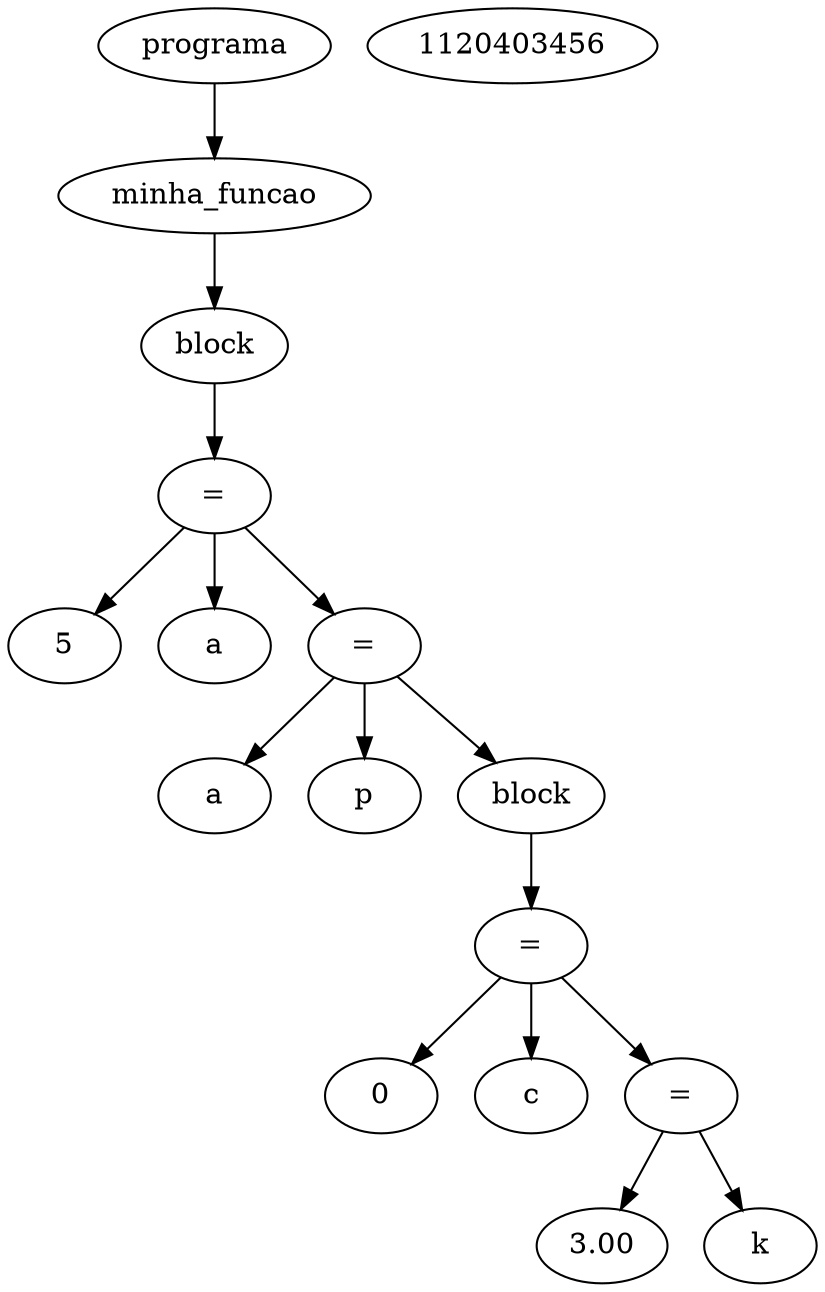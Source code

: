 digraph G {
node_0x11c1ba0 [label="5"]
node_0x11c1bd0 [label="="]
node_0x11c1c00 [label="a"]
node_0x11c1bd0 -> node_0x11c1c00
node_0x11c1bd0 -> node_0x11c1ba0
node_0x11c6b20 [label="a"]
node_0x11c6b50 [label="="]
node_0x11c6b80 [label="p"]
node_0x11c6b50 -> node_0x11c6b80
node_0x11c6b50 -> node_0x11c6b20
node_0x11d08f0 [label="0"]
node_0x11d0920 [label="="]
node_0x11d0950 [label="c"]
node_0x11d0920 -> node_0x11d0950
node_0x11d0920 -> node_0x11d08f0
node_0x11d5870 [label="3.00"]
node_0x11d58a0 [label="="]
node_0x11d58d0 [label="k"]
node_0x11d58a0 -> node_0x11d58d0
node_0x11d58a0 -> node_0x11d5870
node_0x11d0920 -> node_0x11d58a0
node_0x11d5920 [label="block"]
node_0x11d5920 -> node_0x11d0920
node_0x11c6b50 -> node_0x11d5920
node_0x11c1bd0 -> node_0x11c6b50
node_0x11d5970 [label="block"]
node_0x11d5970 -> node_0x11c1bd0
node_0x11d59c0 [label="minha_funcao"]
node_0x11d59c0 -> node_0x11d5970
node_0x11da900 [label="1120403456"]
node_0x11df7e0 [label="programa"]
node_0x11df7e0 -> node_0x11d59c0
}
